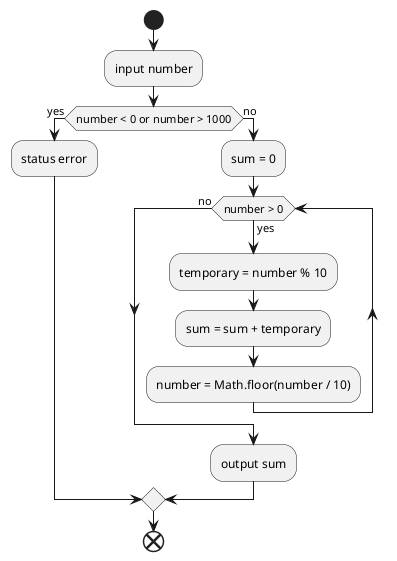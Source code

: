 @startuml no1c
start
    :input number;
    if (number < 0 or number > 1000) then (yes)
        :status error;
    else (no)
        :sum = 0;
        while(number > 0) is (yes)
            :temporary = number % 10;
            :sum = sum + temporary;
            :number = Math.floor(number / 10);
        endwhile (no)
    :output sum;
    endif
end
@enduml
